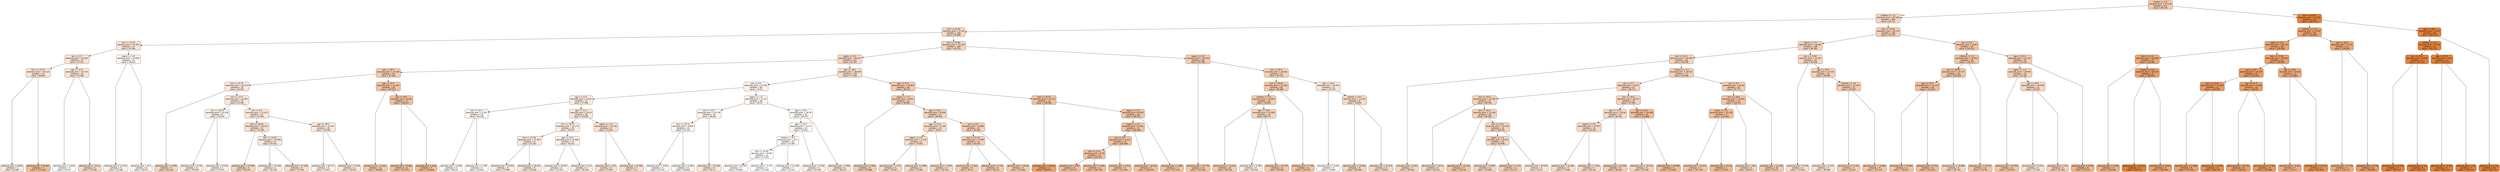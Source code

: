 digraph Tree {
node [shape=box, style="filled, rounded", color="black", fontname="helvetica"] ;
graph [ranksep=equally, splines=polyline] ;
edge [fontname="helvetica"] ;
0 [label="smoker <= 0.5\nabsolute_error = 35.118\nsamples = 611\nvalue = 98.156", fillcolor="#f4caac"] ;
1 [label="children <= 1.5\nabsolute_error = 25.164\nsamples = 484\nvalue = 87.371", fillcolor="#f6d4bb"] ;
0 -> 1 [labeldistance=2.5, labelangle=45, headlabel="True"] ;
2 [label="bmi <= 23.45\nabsolute_error = 27.29\nsamples = 326\nvalue = 82.688", fillcolor="#f7d7c1"] ;
1 -> 2 ;
3 [label="bmi <= 22.25\nabsolute_error = 22.652\nsamples = 37\nvalue = 67.085", fillcolor="#fae5d5"] ;
2 -> 3 ;
4 [label="sex <= 0.5\nabsolute_error = 19.462\nsamples = 24\nvalue = 67.411", fillcolor="#f9e4d5"] ;
3 -> 4 ;
5 [label="bmi <= 21.05\nabsolute_error = 19.115\nsamples = 14\nvalue = 68.863", fillcolor="#f9e3d3"] ;
4 -> 5 ;
6 [label="absolute_error = 6.824\nsamples = 7\nvalue = 61.095", fillcolor="#fbeadd"] ;
5 -> 6 ;
7 [label="absolute_error = 33.407\nsamples = 7\nvalue = 113.184", fillcolor="#f2be99"] ;
5 -> 7 ;
8 [label="age <= 32.5\nabsolute_error = 19.735\nsamples = 10\nvalue = 67.085", fillcolor="#fae5d5"] ;
4 -> 8 ;
9 [label="absolute_error = 4.878\nsamples = 5\nvalue = 40.317", fillcolor="#fefbf9"] ;
8 -> 9 ;
10 [label="absolute_error = 15.21\nsamples = 5\nvalue = 79.199", fillcolor="#f7dac5"] ;
8 -> 10 ;
11 [label="region <= 0.5\nabsolute_error = 23.962\nsamples = 13\nvalue = 46.015", fillcolor="#fdf6f1"] ;
3 -> 11 ;
12 [label="absolute_error = 22.325\nsamples = 5\nvalue = 52.268", fillcolor="#fcf1e9"] ;
11 -> 12 ;
13 [label="absolute_error = 24.1\nsamples = 8\nvalue = 45.937", fillcolor="#fdf6f1"] ;
11 -> 13 ;
14 [label="bmi <= 35.85\nabsolute_error = 27.236\nsamples = 289\nvalue = 85.579", fillcolor="#f6d5bd"] ;
2 -> 14 ;
15 [label="region <= 0.5\nabsolute_error = 26.507\nsamples = 221\nvalue = 82.787", fillcolor="#f7d7c1"] ;
14 -> 15 ;
16 [label="age <= 44.5\nabsolute_error = 23.106\nsamples = 62\nvalue = 97.198", fillcolor="#f4cbae"] ;
15 -> 16 ;
17 [label="bmi <= 25.75\nabsolute_error = 16.123\nsamples = 34\nvalue = 65.093", fillcolor="#fae6d8"] ;
16 -> 17 ;
18 [label="absolute_error = 3.976\nsamples = 4\nvalue = 84.126", fillcolor="#f7d6bf"] ;
17 -> 18 ;
19 [label="bmi <= 27.5\nabsolute_error = 15.927\nsamples = 30\nvalue = 63.565", fillcolor="#fae7da"] ;
17 -> 19 ;
20 [label="bmi <= 26.15\nabsolute_error = 14.276\nsamples = 8\nvalue = 53.679", fillcolor="#fcf0e7"] ;
19 -> 20 ;
21 [label="absolute_error = 17.44\nsamples = 4\nvalue = 59.078", fillcolor="#fbebe0"] ;
20 -> 21 ;
22 [label="absolute_error = 9.529\nsamples = 4\nvalue = 53.679", fillcolor="#fcf0e7"] ;
20 -> 22 ;
23 [label="sex <= 0.5\nabsolute_error = 15.872\nsamples = 22\nvalue = 63.565", fillcolor="#fae7da"] ;
19 -> 23 ;
24 [label="bmi <= 30.25\nabsolute_error = 20.421\nsamples = 12\nvalue = 74.799", fillcolor="#f8decb"] ;
23 -> 24 ;
25 [label="absolute_error = 17.939\nsamples = 4\nvalue = 85.579", fillcolor="#f6d5bd"] ;
24 -> 25 ;
26 [label="bmi <= 32.65\nabsolute_error = 18.696\nsamples = 8\nvalue = 65.932", fillcolor="#fae6d7"] ;
24 -> 26 ;
27 [label="absolute_error = 25.366\nsamples = 4\nvalue = 59.148", fillcolor="#fbebe0"] ;
26 -> 27 ;
28 [label="absolute_error = 11.586\nsamples = 4\nvalue = 74.799", fillcolor="#f8decb"] ;
26 -> 28 ;
29 [label="age <= 28.5\nabsolute_error = 10.141\nsamples = 10\nvalue = 60.596", fillcolor="#fbeade"] ;
23 -> 29 ;
30 [label="absolute_error = 10.171\nsamples = 6\nvalue = 53.827", fillcolor="#fcf0e7"] ;
29 -> 30 ;
31 [label="absolute_error = 4.519\nsamples = 4\nvalue = 65.093", fillcolor="#fae6d8"] ;
29 -> 31 ;
32 [label="age <= 53.5\nabsolute_error = 11.042\nsamples = 28\nvalue = 107.971", fillcolor="#f2c2a0"] ;
16 -> 32 ;
33 [label="absolute_error = 11.691\nsamples = 11\nvalue = 98.886", fillcolor="#f4caab"] ;
32 -> 33 ;
34 [label="age <= 58.5\nabsolute_error = 8.053\nsamples = 17\nvalue = 108.457", fillcolor="#f2c29f"] ;
32 -> 34 ;
35 [label="absolute_error = 8.482\nsamples = 12\nvalue = 107.973", fillcolor="#f2c29f"] ;
34 -> 35 ;
36 [label="absolute_error = 0.64\nsamples = 5\nvalue = 114.644", fillcolor="#f1bd97"] ;
34 -> 36 ;
37 [label="age <= 38.5\nabsolute_error = 26.958\nsamples = 159\nvalue = 77.246", fillcolor="#f8dcc8"] ;
15 -> 37 ;
38 [label="sex <= 0.5\nabsolute_error = 17.454\nsamples = 90\nvalue = 52.05", fillcolor="#fcf1e9"] ;
37 -> 38 ;
39 [label="age <= 22.0\nabsolute_error = 16.65\nsamples = 42\nvalue = 57.908", fillcolor="#fbece2"] ;
38 -> 39 ;
40 [label="bmi <= 32.5\nabsolute_error = 2.307\nsamples = 14\nvalue = 46.135", fillcolor="#fdf6f1"] ;
39 -> 40 ;
41 [label="absolute_error = 2.639\nsamples = 9\nvalue = 46.147", fillcolor="#fdf6f1"] ;
40 -> 41 ;
42 [label="absolute_error = 1.397\nsamples = 5\nvalue = 44.951", fillcolor="#fdf7f3"] ;
40 -> 42 ;
43 [label="age <= 31.5\nabsolute_error = 18.34\nsamples = 28\nvalue = 62.828", fillcolor="#fae8db"] ;
39 -> 43 ;
44 [label="bmi <= 29.75\nabsolute_error = 17.173\nsamples = 19\nvalue = 58.247", fillcolor="#fbece1"] ;
43 -> 44 ;
45 [label="bmi <= 27.65\nabsolute_error = 21.943\nsamples = 8\nvalue = 61.291", fillcolor="#fbe9dd"] ;
44 -> 45 ;
46 [label="absolute_error = 23.931\nsamples = 4\nvalue = 57.908", fillcolor="#fbece2"] ;
45 -> 46 ;
47 [label="absolute_error = 18.547\nsamples = 4\nvalue = 62.828", fillcolor="#fae8db"] ;
45 -> 47 ;
48 [label="age <= 25.5\nabsolute_error = 13.046\nsamples = 11\nvalue = 56.321", fillcolor="#fbeee4"] ;
44 -> 48 ;
49 [label="absolute_error = 19.937\nsamples = 6\nvalue = 52.374", fillcolor="#fcf1e9"] ;
48 -> 49 ;
50 [label="absolute_error = 1.23\nsamples = 5\nvalue = 58.249", fillcolor="#fbece1"] ;
48 -> 50 ;
51 [label="region <= 1.5\nabsolute_error = 10.183\nsamples = 9\nvalue = 72.997", fillcolor="#f9e0ce"] ;
43 -> 51 ;
52 [label="absolute_error = 2.02\nsamples = 4\nvalue = 72.997", fillcolor="#f9e0ce"] ;
51 -> 52 ;
53 [label="absolute_error = 16.306\nsamples = 5\nvalue = 73.2", fillcolor="#f8dfcd"] ;
51 -> 53 ;
54 [label="region <= 1.5\nabsolute_error = 17.18\nsamples = 48\nvalue = 48.35", fillcolor="#fdf4ee"] ;
38 -> 54 ;
55 [label="bmi <= 33.1\nabsolute_error = 14.278\nsamples = 16\nvalue = 48.603", fillcolor="#fdf4ee"] ;
54 -> 55 ;
56 [label="bmi <= 25.75\nabsolute_error = 6.834\nsamples = 12\nvalue = 47.133", fillcolor="#fdf5f0"] ;
55 -> 56 ;
57 [label="absolute_error = 4.651\nsamples = 4\nvalue = 47.133", fillcolor="#fdf5f0"] ;
56 -> 57 ;
58 [label="absolute_error = 7.863\nsamples = 8\nvalue = 48.603", fillcolor="#fdf4ee"] ;
56 -> 58 ;
59 [label="absolute_error = 22.644\nsamples = 4\nvalue = 65.73", fillcolor="#fae6d7"] ;
55 -> 59 ;
60 [label="age <= 30.5\nabsolute_error = 18.39\nsamples = 32\nvalue = 44.473", fillcolor="#fdf8f3"] ;
54 -> 60 ;
61 [label="age <= 25.0\nabsolute_error = 13.57\nsamples = 23\nvalue = 42.613", fillcolor="#fef9f6"] ;
60 -> 61 ;
62 [label="children <= 0.5\nabsolute_error = 14.2\nsamples = 18\nvalue = 41.564", fillcolor="#fefaf7"] ;
61 -> 62 ;
63 [label="bmi <= 32.95\nabsolute_error = 9.065\nsamples = 11\nvalue = 37.303", fillcolor="#fffefd"] ;
62 -> 63 ;
64 [label="absolute_error = 11.527\nsamples = 7\nvalue = 42.662", fillcolor="#fef9f6"] ;
63 -> 64 ;
65 [label="absolute_error = 1.277\nsamples = 4\nvalue = 35.542", fillcolor="#ffffff"] ;
63 -> 65 ;
66 [label="absolute_error = 21.286\nsamples = 7\nvalue = 42.213", fillcolor="#fef9f6"] ;
62 -> 66 ;
67 [label="absolute_error = 1.918\nsamples = 5\nvalue = 53.536", fillcolor="#fcf0e7"] ;
61 -> 67 ;
68 [label="absolute_error = 7.908\nsamples = 9\nvalue = 68.167", fillcolor="#f9e4d4"] ;
60 -> 68 ;
69 [label="age <= 52.5\nabsolute_error = 14.867\nsamples = 69\nvalue = 99.331", fillcolor="#f4c9ab"] ;
37 -> 69 ;
70 [label="region <= 1.5\nabsolute_error = 8.853\nsamples = 37\nvalue = 90.981", fillcolor="#f5d0b6"] ;
69 -> 70 ;
71 [label="absolute_error = 2.094\nsamples = 6\nvalue = 93.996", fillcolor="#f5ceb2"] ;
70 -> 71 ;
72 [label="age <= 43.5\nabsolute_error = 9.854\nsamples = 31\nvalue = 88.563", fillcolor="#f6d3b9"] ;
70 -> 72 ;
73 [label="age <= 41.5\nabsolute_error = 2.246\nsamples = 13\nvalue = 78.817", fillcolor="#f8dbc6"] ;
72 -> 73 ;
74 [label="region <= 2.5\nabsolute_error = 1.333\nsamples = 9\nvalue = 78.652", fillcolor="#f8dbc6"] ;
73 -> 74 ;
75 [label="absolute_error = 1.727\nsamples = 4\nvalue = 78.647", fillcolor="#f8dbc6"] ;
74 -> 75 ;
76 [label="absolute_error = 0.889\nsamples = 5\nvalue = 78.983", fillcolor="#f7dbc6"] ;
74 -> 76 ;
77 [label="absolute_error = 3.007\nsamples = 4\nvalue = 83.363", fillcolor="#f7d7c0"] ;
73 -> 77 ;
78 [label="sex <= 0.5\nabsolute_error = 8.688\nsamples = 18\nvalue = 92.454", fillcolor="#f5cfb4"] ;
72 -> 78 ;
79 [label="bmi <= 31.15\nabsolute_error = 3.399\nsamples = 12\nvalue = 92.454", fillcolor="#f5cfb4"] ;
78 -> 79 ;
80 [label="absolute_error = 2.365\nsamples = 8\nvalue = 92.41", fillcolor="#f5cfb4"] ;
79 -> 80 ;
81 [label="absolute_error = 2.778\nsamples = 4\nvalue = 98.112", fillcolor="#f4cbad"] ;
79 -> 81 ;
82 [label="absolute_error = 20.68\nsamples = 6\nvalue = 95.608", fillcolor="#f5cdb0"] ;
78 -> 82 ;
83 [label="bmi <= 24.75\nabsolute_error = 12.519\nsamples = 32\nvalue = 108.369", fillcolor="#f2c29f"] ;
69 -> 83 ;
84 [label="absolute_error = 24.012\nsamples = 4\nvalue = 148.971", fillcolor="#eba069"] ;
83 -> 84 ;
85 [label="region <= 2.5\nabsolute_error = 8.305\nsamples = 28\nvalue = 108.367", fillcolor="#f2c29f"] ;
83 -> 85 ;
86 [label="region <= 1.5\nabsolute_error = 9.441\nsamples = 21\nvalue = 108.369", fillcolor="#f2c29f"] ;
85 -> 86 ;
87 [label="sex <= 0.5\nabsolute_error = 6.311\nsamples = 14\nvalue = 108.369", fillcolor="#f2c29f"] ;
86 -> 87 ;
88 [label="bmi <= 27.4\nabsolute_error = 6.55\nsamples = 10\nvalue = 109.747", fillcolor="#f2c19d"] ;
87 -> 88 ;
89 [label="absolute_error = 8.45\nsamples = 6\nvalue = 109.747", fillcolor="#f2c19d"] ;
88 -> 89 ;
90 [label="absolute_error = 3.067\nsamples = 4\nvalue = 109.706", fillcolor="#f2c19d"] ;
88 -> 90 ;
91 [label="absolute_error = 3.425\nsamples = 4\nvalue = 102.964", fillcolor="#f3c6a6"] ;
87 -> 91 ;
92 [label="absolute_error = 16.331\nsamples = 7\nvalue = 109.978", fillcolor="#f2c19d"] ;
86 -> 92 ;
93 [label="absolute_error = 2.865\nsamples = 7\nvalue = 107.029", fillcolor="#f3c3a1"] ;
85 -> 93 ;
94 [label="region <= 0.5\nabsolute_error = 28.159\nsamples = 68\nvalue = 97.682", fillcolor="#f4cbad"] ;
14 -> 94 ;
95 [label="absolute_error = 27.176\nsamples = 15\nvalue = 103.462", fillcolor="#f3c6a5"] ;
94 -> 95 ;
96 [label="bmi <= 40.5\nabsolute_error = 28.361\nsamples = 53\nvalue = 90.143", fillcolor="#f6d1b7"] ;
94 -> 96 ;
97 [label="bmi <= 39.55\nabsolute_error = 27.022\nsamples = 40\nvalue = 99.386", fillcolor="#f4c9ab"] ;
96 -> 97 ;
98 [label="children <= 0.5\nabsolute_error = 29.843\nsamples = 34\nvalue = 96.891", fillcolor="#f4ccae"] ;
97 -> 98 ;
99 [label="absolute_error = 31.621\nsamples = 24\nvalue = 98.156", fillcolor="#f4caac"] ;
98 -> 99 ;
100 [label="age <= 38.0\nabsolute_error = 25.692\nsamples = 10\nvalue = 86.277", fillcolor="#f6d4bc"] ;
98 -> 100 ;
101 [label="absolute_error = 2.795\nsamples = 4\nvalue = 58.919", fillcolor="#fbebe0"] ;
100 -> 101 ;
102 [label="absolute_error = 19.739\nsamples = 6\nvalue = 99.399", fillcolor="#f4c9ab"] ;
100 -> 102 ;
103 [label="absolute_error = 7.139\nsamples = 6\nvalue = 104.797", fillcolor="#f3c5a4"] ;
97 -> 103 ;
104 [label="age <= 29.0\nabsolute_error = 20.592\nsamples = 13\nvalue = 65.276", fillcolor="#fae6d8"] ;
96 -> 104 ;
105 [label="absolute_error = 9.445\nsamples = 5\nvalue = 42.864", fillcolor="#fef9f5"] ;
104 -> 105 ;
106 [label="children <= 0.5\nabsolute_error = 13.791\nsamples = 8\nvalue = 79.835", fillcolor="#f7dac5"] ;
104 -> 106 ;
107 [label="absolute_error = 16.092\nsamples = 4\nvalue = 86.369", fillcolor="#f6d4bc"] ;
106 -> 107 ;
108 [label="absolute_error = 12.476\nsamples = 4\nvalue = 79.835", fillcolor="#f7dac5"] ;
106 -> 108 ;
109 [label="bmi <= 33.05\nabsolute_error = 19.179\nsamples = 158\nvalue = 92.765", fillcolor="#f5cfb4"] ;
1 -> 109 ;
110 [label="region <= 2.5\nabsolute_error = 18.081\nsamples = 108\nvalue = 89.363", fillcolor="#f6d2b8"] ;
109 -> 110 ;
111 [label="bmi <= 20.2\nabsolute_error = 18.581\nsamples = 84\nvalue = 89.538", fillcolor="#f6d2b8"] ;
110 -> 111 ;
112 [label="absolute_error = 3.641\nsamples = 7\nvalue = 82.934", fillcolor="#f7d7c1"] ;
111 -> 112 ;
113 [label="children <= 2.5\nabsolute_error = 19.502\nsamples = 77\nvalue = 92.006", fillcolor="#f5d0b5"] ;
111 -> 113 ;
114 [label="sex <= 0.5\nabsolute_error = 20.67\nsamples = 47\nvalue = 88.733", fillcolor="#f6d2b9"] ;
113 -> 114 ;
115 [label="bmi <= 24.0\nabsolute_error = 14.762\nsamples = 22\nvalue = 89.538", fillcolor="#f6d2b8"] ;
114 -> 115 ;
116 [label="absolute_error = 10.52\nsamples = 4\nvalue = 80.014", fillcolor="#f7dac4"] ;
115 -> 116 ;
117 [label="bmi <= 26.5\nabsolute_error = 15.165\nsamples = 18\nvalue = 89.538", fillcolor="#f6d2b8"] ;
115 -> 117 ;
118 [label="absolute_error = 15.114\nsamples = 4\nvalue = 102.44", fillcolor="#f3c7a7"] ;
117 -> 118 ;
119 [label="bmi <= 32.0\nabsolute_error = 14.436\nsamples = 14\nvalue = 86.159", fillcolor="#f6d5bc"] ;
117 -> 119 ;
120 [label="region <= 1.5\nabsolute_error = 8.423\nsamples = 10\nvalue = 87.409", fillcolor="#f6d3bb"] ;
119 -> 120 ;
121 [label="absolute_error = 9.987\nsamples = 6\nvalue = 84.909", fillcolor="#f6d6be"] ;
120 -> 121 ;
122 [label="absolute_error = 3.222\nsamples = 4\nvalue = 91.473", fillcolor="#f5d0b5"] ;
120 -> 122 ;
123 [label="absolute_error = 30.436\nsamples = 4\nvalue = 65.95", fillcolor="#fae5d7"] ;
119 -> 123 ;
124 [label="bmi <= 29.5\nabsolute_error = 26.071\nsamples = 25\nvalue = 87.929", fillcolor="#f6d3ba"] ;
114 -> 124 ;
125 [label="age <= 41.0\nabsolute_error = 18.98\nsamples = 15\nvalue = 80.361", fillcolor="#f7d9c4"] ;
124 -> 125 ;
126 [label="region <= 0.5\nabsolute_error = 14.873\nsamples = 11\nvalue = 80.361", fillcolor="#f7d9c4"] ;
125 -> 126 ;
127 [label="absolute_error = 31.565\nsamples = 4\nvalue = 75.658", fillcolor="#f8ddca"] ;
126 -> 127 ;
128 [label="absolute_error = 7.454\nsamples = 7\nvalue = 80.361", fillcolor="#f7d9c4"] ;
126 -> 128 ;
129 [label="absolute_error = 22.349\nsamples = 4\nvalue = 94.404", fillcolor="#f5ceb1"] ;
125 -> 129 ;
130 [label="age <= 42.5\nabsolute_error = 29.288\nsamples = 10\nvalue = 113.692", fillcolor="#f1bd98"] ;
124 -> 130 ;
131 [label="absolute_error = 25.025\nsamples = 5\nvalue = 85.186", fillcolor="#f6d5be"] ;
130 -> 131 ;
132 [label="absolute_error = 24.648\nsamples = 5\nvalue = 113.692", fillcolor="#f1bd98"] ;
130 -> 132 ;
133 [label="sex <= 0.5\nabsolute_error = 16.34\nsamples = 30\nvalue = 97.777", fillcolor="#f4cbad"] ;
113 -> 133 ;
134 [label="bmi <= 28.9\nabsolute_error = 19.601\nsamples = 15\nvalue = 104.371", fillcolor="#f3c5a4"] ;
133 -> 134 ;
135 [label="region <= 0.5\nabsolute_error = 14.116\nsamples = 9\nvalue = 112.959", fillcolor="#f2be99"] ;
134 -> 135 ;
136 [label="absolute_error = 15.072\nsamples = 4\nvalue = 101.794", fillcolor="#f4c7a8"] ;
135 -> 136 ;
137 [label="absolute_error = 13.16\nsamples = 5\nvalue = 115.01", fillcolor="#f1bc96"] ;
135 -> 137 ;
138 [label="absolute_error = 18.0\nsamples = 6\nvalue = 86.817", fillcolor="#f6d4bb"] ;
134 -> 138 ;
139 [label="absolute_error = 12.239\nsamples = 15\nvalue = 97.471", fillcolor="#f4cbad"] ;
133 -> 139 ;
140 [label="bmi <= 25.65\nabsolute_error = 15.267\nsamples = 24\nvalue = 84.564", fillcolor="#f7d6be"] ;
110 -> 140 ;
141 [label="absolute_error = 5.039\nsamples = 4\nvalue = 74.936", fillcolor="#f8decb"] ;
140 -> 141 ;
142 [label="age <= 33.0\nabsolute_error = 15.161\nsamples = 20\nvalue = 90.098", fillcolor="#f6d1b7"] ;
140 -> 142 ;
143 [label="absolute_error = 2.335\nsamples = 5\nvalue = 68.468", fillcolor="#f9e3d4"] ;
142 -> 143 ;
144 [label="children <= 2.5\nabsolute_error = 12.293\nsamples = 15\nvalue = 95.403", fillcolor="#f5cdb0"] ;
142 -> 144 ;
145 [label="absolute_error = 8.552\nsamples = 7\nvalue = 93.932", fillcolor="#f5ceb2"] ;
144 -> 145 ;
146 [label="absolute_error = 14.894\nsamples = 8\nvalue = 102.257", fillcolor="#f3c7a7"] ;
144 -> 146 ;
147 [label="sex <= 0.5\nabsolute_error = 18.67\nsamples = 50\nvalue = 103.787", fillcolor="#f3c6a5"] ;
109 -> 147 ;
148 [label="children <= 2.5\nabsolute_error = 15.841\nsamples = 28\nvalue = 105.215", fillcolor="#f3c5a3"] ;
147 -> 148 ;
149 [label="bmi <= 38.55\nabsolute_error = 17.177\nsamples = 16\nvalue = 105.658", fillcolor="#f3c4a3"] ;
148 -> 149 ;
150 [label="age <= 54.0\nabsolute_error = 12.178\nsamples = 10\nvalue = 112.443", fillcolor="#f2be9a"] ;
149 -> 150 ;
151 [label="absolute_error = 15.863\nsamples = 6\nvalue = 106.207", fillcolor="#f3c4a2"] ;
150 -> 151 ;
152 [label="absolute_error = 2.531\nsamples = 4\nvalue = 112.455", fillcolor="#f2be9a"] ;
150 -> 152 ;
153 [label="absolute_error = 18.686\nsamples = 6\nvalue = 86.794", fillcolor="#f6d4bb"] ;
149 -> 153 ;
154 [label="absolute_error = 13.932\nsamples = 12\nvalue = 101.89", fillcolor="#f4c7a8"] ;
148 -> 154 ;
155 [label="age <= 50.5\nabsolute_error = 22.121\nsamples = 22\nvalue = 97.126", fillcolor="#f4cbae"] ;
147 -> 155 ;
156 [label="region <= 1.5\nabsolute_error = 18.855\nsamples = 16\nvalue = 91.363", fillcolor="#f5d0b5"] ;
155 -> 156 ;
157 [label="absolute_error = 23.593\nsamples = 6\nvalue = 103.619", fillcolor="#f3c6a5"] ;
156 -> 157 ;
158 [label="age <= 39.0\nabsolute_error = 10.918\nsamples = 10\nvalue = 84.834", fillcolor="#f6d6be"] ;
156 -> 158 ;
159 [label="absolute_error = 6.741\nsamples = 5\nvalue = 71.535", fillcolor="#f9e1d0"] ;
158 -> 159 ;
160 [label="absolute_error = 3.97\nsamples = 5\nvalue = 91.363", fillcolor="#f5d0b5"] ;
158 -> 160 ;
161 [label="absolute_error = 8.758\nsamples = 6\nvalue = 123.15", fillcolor="#f0b58b"] ;
155 -> 161 ;
162 [label="bmi <= 30.05\nabsolute_error = 17.341\nsamples = 127\nvalue = 185.713", fillcolor="#e58139"] ;
0 -> 162 [labeldistance=2.5, labelangle=-45, headlabel="False"] ;
163 [label="children <= 1.5\nabsolute_error = 15.297\nsamples = 59\nvalue = 144.859", fillcolor="#eca36f"] ;
162 -> 163 ;
164 [label="region <= 0.5\nabsolute_error = 16.141\nsamples = 48\nvalue = 145.588", fillcolor="#eca36e"] ;
163 -> 164 ;
165 [label="bmi <= 22.4\nabsolute_error = 18.666\nsamples = 13\nvalue = 139.981", fillcolor="#eda775"] ;
164 -> 165 ;
166 [label="absolute_error = 3.639\nsamples = 5\nvalue = 126.946", fillcolor="#efb286"] ;
165 -> 166 ;
167 [label="children <= 0.5\nabsolute_error = 20.032\nsamples = 8\nvalue = 149.873", fillcolor="#eb9f68"] ;
165 -> 167 ;
168 [label="absolute_error = 14.025\nsamples = 4\nvalue = 185.713", fillcolor="#e58139"] ;
167 -> 168 ;
169 [label="absolute_error = 4.976\nsamples = 4\nvalue = 146.784", fillcolor="#eca26c"] ;
167 -> 169 ;
170 [label="bmi <= 27.85\nabsolute_error = 14.442\nsamples = 35\nvalue = 148.655", fillcolor="#eba06a"] ;
164 -> 170 ;
171 [label="sex <= 0.5\nabsolute_error = 13.276\nsamples = 24\nvalue = 154.323", fillcolor="#ea9b62"] ;
170 -> 171 ;
172 [label="bmi <= 25.55\nabsolute_error = 11.828\nsamples = 14\nvalue = 156.589", fillcolor="#ea995f"] ;
171 -> 172 ;
173 [label="absolute_error = 12.985\nsamples = 8\nvalue = 147.232", fillcolor="#eca16c"] ;
172 -> 173 ;
174 [label="absolute_error = 8.165\nsamples = 6\nvalue = 166.759", fillcolor="#e89152"] ;
172 -> 174 ;
175 [label="age <= 51.5\nabsolute_error = 14.06\nsamples = 10\nvalue = 149.057", fillcolor="#eba069"] ;
171 -> 175 ;
176 [label="absolute_error = 16.751\nsamples = 6\nvalue = 148.252", fillcolor="#eba06a"] ;
175 -> 176 ;
177 [label="absolute_error = 4.781\nsamples = 4\nvalue = 156.185", fillcolor="#ea9a60"] ;
175 -> 177 ;
178 [label="age <= 29.0\nabsolute_error = 9.616\nsamples = 11\nvalue = 134.685", fillcolor="#eeac7c"] ;
170 -> 178 ;
179 [label="absolute_error = 1.425\nsamples = 7\nvalue = 132.17", fillcolor="#eeae80"] ;
178 -> 179 ;
180 [label="absolute_error = 12.377\nsamples = 4\nvalue = 165.933", fillcolor="#e89253"] ;
178 -> 180 ;
181 [label="age <= 46.0\nabsolute_error = 11.51\nsamples = 11\nvalue = 139.443", fillcolor="#eda876"] ;
163 -> 181 ;
182 [label="absolute_error = 3.119\nsamples = 7\nvalue = 135.127", fillcolor="#eeab7c"] ;
181 -> 182 ;
183 [label="absolute_error = 6.778\nsamples = 4\nvalue = 154.296", fillcolor="#ea9b62"] ;
181 -> 183 ;
184 [label="age <= 29.5\nabsolute_error = 0.115\nsamples = 68\nvalue = 185.713", fillcolor="#e58139"] ;
162 -> 184 ;
185 [label="children <= 0.5\nabsolute_error = 0.336\nsamples = 22\nvalue = 185.713", fillcolor="#e58139"] ;
184 -> 185 ;
186 [label="bmi <= 32.2\nabsolute_error = 0.625\nsamples = 11\nvalue = 185.713", fillcolor="#e58139"] ;
185 -> 186 ;
187 [label="absolute_error = 0.392\nsamples = 5\nvalue = 183.713", fillcolor="#e5833c"] ;
186 -> 187 ;
188 [label="absolute_error = 0.0\nsamples = 6\nvalue = 185.713", fillcolor="#e58139"] ;
186 -> 188 ;
189 [label="age <= 22.5\nabsolute_error = 0.03\nsamples = 11\nvalue = 185.713", fillcolor="#e58139"] ;
185 -> 189 ;
190 [label="absolute_error = 0.125\nsamples = 4\nvalue = 185.713", fillcolor="#e58139"] ;
189 -> 190 ;
191 [label="absolute_error = 0.0\nsamples = 7\nvalue = 185.713", fillcolor="#e58139"] ;
189 -> 191 ;
192 [label="absolute_error = 0.0\nsamples = 46\nvalue = 185.713", fillcolor="#e58139"] ;
184 -> 192 ;
{rank=same ; 0} ;
{rank=same ; 1; 162} ;
{rank=same ; 26; 45; 48; 62; 74; 79; 87; 120} ;
{rank=same ; 63; 88} ;
{rank=same ; 2; 109; 163; 184} ;
{rank=same ; 3; 14; 110; 147; 164; 181; 185} ;
{rank=same ; 4; 11; 15; 94; 111; 140; 148; 155; 165; 170; 186; 189} ;
{rank=same ; 5; 8; 16; 37; 96; 113; 142; 149; 156; 167; 171; 178} ;
{rank=same ; 17; 32; 38; 69; 97; 104; 114; 133; 144; 150; 158; 172; 175} ;
{rank=same ; 19; 34; 39; 54; 70; 83; 98; 106; 115; 124; 134} ;
{rank=same ; 20; 23; 40; 43; 55; 60; 72; 85; 100; 117; 125; 130; 135} ;
{rank=same ; 24; 29; 44; 51; 56; 61; 73; 78; 86; 119; 126} ;
{rank=same ; 6; 7; 9; 10; 12; 13; 18; 21; 22; 25; 27; 28; 30; 31; 33; 35; 36; 41; 42; 46; 47; 49; 50; 52; 53; 57; 58; 59; 64; 65; 66; 67; 68; 71; 75; 76; 77; 80; 81; 82; 84; 89; 90; 91; 92; 93; 95; 99; 101; 102; 103; 105; 107; 108; 112; 116; 118; 121; 122; 123; 127; 128; 129; 131; 132; 136; 137; 138; 139; 141; 143; 145; 146; 151; 152; 153; 154; 157; 159; 160; 161; 166; 168; 169; 173; 174; 176; 177; 179; 180; 182; 183; 187; 188; 190; 191; 192} ;
}